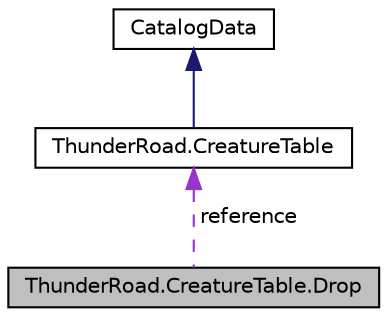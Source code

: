 digraph "ThunderRoad.CreatureTable.Drop"
{
 // LATEX_PDF_SIZE
  edge [fontname="Helvetica",fontsize="10",labelfontname="Helvetica",labelfontsize="10"];
  node [fontname="Helvetica",fontsize="10",shape=record];
  Node1 [label="ThunderRoad.CreatureTable.Drop",height=0.2,width=0.4,color="black", fillcolor="grey75", style="filled", fontcolor="black",tooltip="Class Drop."];
  Node2 -> Node1 [dir="back",color="darkorchid3",fontsize="10",style="dashed",label=" reference" ,fontname="Helvetica"];
  Node2 [label="ThunderRoad.CreatureTable",height=0.2,width=0.4,color="black", fillcolor="white", style="filled",URL="$class_thunder_road_1_1_creature_table.html",tooltip="Class CreatureTable. Implements the ThunderRoad.CatalogData"];
  Node3 -> Node2 [dir="back",color="midnightblue",fontsize="10",style="solid",fontname="Helvetica"];
  Node3 [label="CatalogData",height=0.2,width=0.4,color="black", fillcolor="white", style="filled",URL="$class_thunder_road_1_1_catalog_data.html",tooltip="Class CatalogData."];
}

